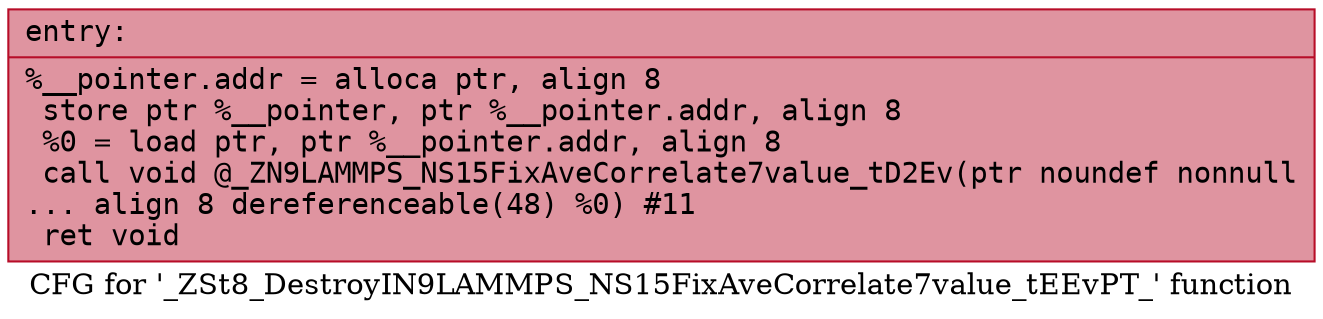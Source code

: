 digraph "CFG for '_ZSt8_DestroyIN9LAMMPS_NS15FixAveCorrelate7value_tEEvPT_' function" {
	label="CFG for '_ZSt8_DestroyIN9LAMMPS_NS15FixAveCorrelate7value_tEEvPT_' function";

	Node0x55703aa49890 [shape=record,color="#b70d28ff", style=filled, fillcolor="#b70d2870" fontname="Courier",label="{entry:\l|  %__pointer.addr = alloca ptr, align 8\l  store ptr %__pointer, ptr %__pointer.addr, align 8\l  %0 = load ptr, ptr %__pointer.addr, align 8\l  call void @_ZN9LAMMPS_NS15FixAveCorrelate7value_tD2Ev(ptr noundef nonnull\l... align 8 dereferenceable(48) %0) #11\l  ret void\l}"];
}
